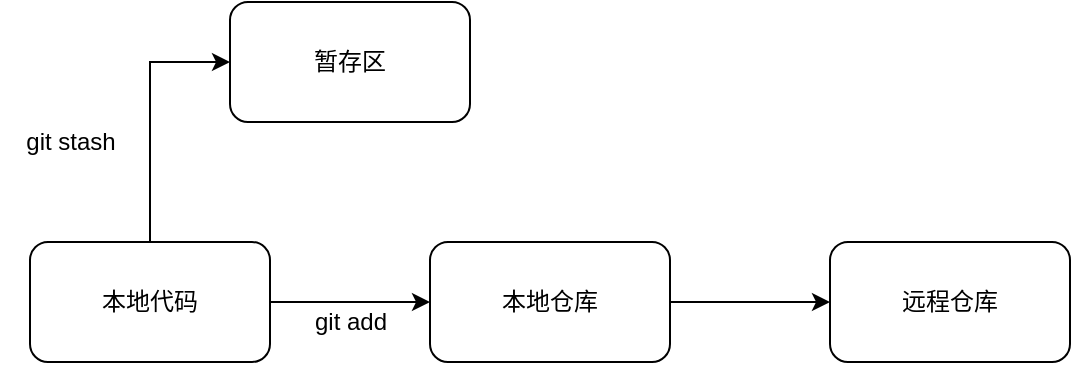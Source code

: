 <mxfile version="14.4.3" type="github">
  <diagram id="SGGEg8-f1AX-1B7eqWzd" name="Page-1">
    <mxGraphModel dx="1422" dy="762" grid="1" gridSize="10" guides="1" tooltips="1" connect="1" arrows="1" fold="1" page="1" pageScale="1" pageWidth="3300" pageHeight="4681" math="0" shadow="0">
      <root>
        <mxCell id="0" />
        <mxCell id="1" parent="0" />
        <mxCell id="AkNCMuwGdahxlioAIFWI-3" value="" style="edgeStyle=orthogonalEdgeStyle;rounded=0;orthogonalLoop=1;jettySize=auto;html=1;" edge="1" parent="1" source="AkNCMuwGdahxlioAIFWI-1" target="AkNCMuwGdahxlioAIFWI-2">
          <mxGeometry relative="1" as="geometry" />
        </mxCell>
        <mxCell id="AkNCMuwGdahxlioAIFWI-7" style="edgeStyle=orthogonalEdgeStyle;rounded=0;orthogonalLoop=1;jettySize=auto;html=1;exitX=0.5;exitY=0;exitDx=0;exitDy=0;entryX=0;entryY=0.5;entryDx=0;entryDy=0;" edge="1" parent="1" source="AkNCMuwGdahxlioAIFWI-1" target="AkNCMuwGdahxlioAIFWI-6">
          <mxGeometry relative="1" as="geometry" />
        </mxCell>
        <mxCell id="AkNCMuwGdahxlioAIFWI-1" value="本地代码" style="rounded=1;whiteSpace=wrap;html=1;" vertex="1" parent="1">
          <mxGeometry x="710" y="530" width="120" height="60" as="geometry" />
        </mxCell>
        <mxCell id="AkNCMuwGdahxlioAIFWI-5" value="" style="edgeStyle=orthogonalEdgeStyle;rounded=0;orthogonalLoop=1;jettySize=auto;html=1;" edge="1" parent="1" source="AkNCMuwGdahxlioAIFWI-2" target="AkNCMuwGdahxlioAIFWI-4">
          <mxGeometry relative="1" as="geometry" />
        </mxCell>
        <mxCell id="AkNCMuwGdahxlioAIFWI-2" value="本地仓库" style="rounded=1;whiteSpace=wrap;html=1;" vertex="1" parent="1">
          <mxGeometry x="910" y="530" width="120" height="60" as="geometry" />
        </mxCell>
        <mxCell id="AkNCMuwGdahxlioAIFWI-4" value="远程仓库" style="rounded=1;whiteSpace=wrap;html=1;" vertex="1" parent="1">
          <mxGeometry x="1110" y="530" width="120" height="60" as="geometry" />
        </mxCell>
        <mxCell id="AkNCMuwGdahxlioAIFWI-6" value="暂存区" style="rounded=1;whiteSpace=wrap;html=1;" vertex="1" parent="1">
          <mxGeometry x="810" y="410" width="120" height="60" as="geometry" />
        </mxCell>
        <mxCell id="AkNCMuwGdahxlioAIFWI-8" value="git stash" style="text;html=1;align=center;verticalAlign=middle;resizable=0;points=[];autosize=1;" vertex="1" parent="1">
          <mxGeometry x="695" y="470" width="70" height="20" as="geometry" />
        </mxCell>
        <mxCell id="AkNCMuwGdahxlioAIFWI-9" value="git add" style="text;html=1;align=center;verticalAlign=middle;resizable=0;points=[];autosize=1;" vertex="1" parent="1">
          <mxGeometry x="840" y="560" width="60" height="20" as="geometry" />
        </mxCell>
      </root>
    </mxGraphModel>
  </diagram>
</mxfile>
